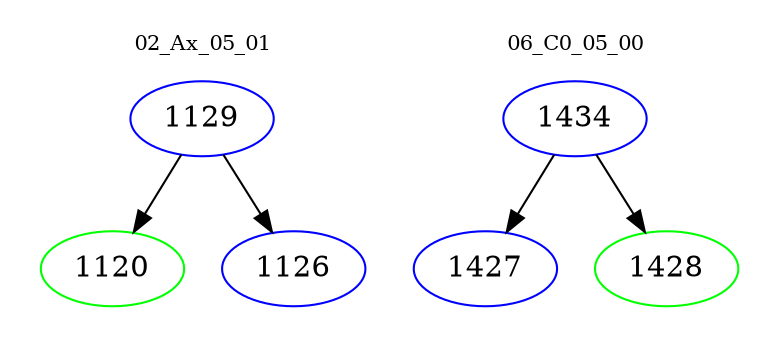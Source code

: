 digraph{
subgraph cluster_0 {
color = white
label = "02_Ax_05_01";
fontsize=10;
T0_1129 [label="1129", color="blue"]
T0_1129 -> T0_1120 [color="black"]
T0_1120 [label="1120", color="green"]
T0_1129 -> T0_1126 [color="black"]
T0_1126 [label="1126", color="blue"]
}
subgraph cluster_1 {
color = white
label = "06_C0_05_00";
fontsize=10;
T1_1434 [label="1434", color="blue"]
T1_1434 -> T1_1427 [color="black"]
T1_1427 [label="1427", color="blue"]
T1_1434 -> T1_1428 [color="black"]
T1_1428 [label="1428", color="green"]
}
}
